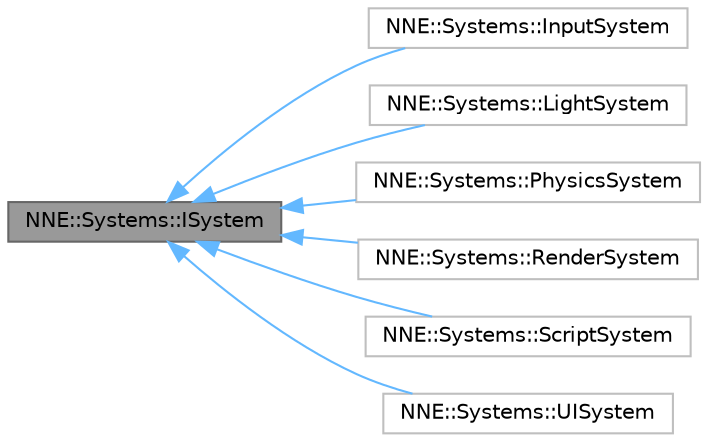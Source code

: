 digraph "NNE::Systems::ISystem"
{
 // LATEX_PDF_SIZE
  bgcolor="transparent";
  edge [fontname=Helvetica,fontsize=10,labelfontname=Helvetica,labelfontsize=10];
  node [fontname=Helvetica,fontsize=10,shape=box,height=0.2,width=0.4];
  rankdir="LR";
  Node1 [id="Node000001",label="NNE::Systems::ISystem",height=0.2,width=0.4,color="gray40", fillcolor="grey60", style="filled", fontcolor="black",tooltip=" "];
  Node1 -> Node2 [id="edge1_Node000001_Node000002",dir="back",color="steelblue1",style="solid",tooltip=" "];
  Node2 [id="Node000002",label="NNE::Systems::InputSystem",height=0.2,width=0.4,color="grey75", fillcolor="white", style="filled",URL="$class_n_n_e_1_1_systems_1_1_input_system.html",tooltip=" "];
  Node1 -> Node3 [id="edge2_Node000001_Node000003",dir="back",color="steelblue1",style="solid",tooltip=" "];
  Node3 [id="Node000003",label="NNE::Systems::LightSystem",height=0.2,width=0.4,color="grey75", fillcolor="white", style="filled",URL="$class_n_n_e_1_1_systems_1_1_light_system.html",tooltip=" "];
  Node1 -> Node4 [id="edge3_Node000001_Node000004",dir="back",color="steelblue1",style="solid",tooltip=" "];
  Node4 [id="Node000004",label="NNE::Systems::PhysicsSystem",height=0.2,width=0.4,color="grey75", fillcolor="white", style="filled",URL="$class_n_n_e_1_1_systems_1_1_physics_system.html",tooltip=" "];
  Node1 -> Node5 [id="edge4_Node000001_Node000005",dir="back",color="steelblue1",style="solid",tooltip=" "];
  Node5 [id="Node000005",label="NNE::Systems::RenderSystem",height=0.2,width=0.4,color="grey75", fillcolor="white", style="filled",URL="$class_n_n_e_1_1_systems_1_1_render_system.html",tooltip=" "];
  Node1 -> Node6 [id="edge5_Node000001_Node000006",dir="back",color="steelblue1",style="solid",tooltip=" "];
  Node6 [id="Node000006",label="NNE::Systems::ScriptSystem",height=0.2,width=0.4,color="grey75", fillcolor="white", style="filled",URL="$class_n_n_e_1_1_systems_1_1_script_system.html",tooltip=" "];
  Node1 -> Node7 [id="edge6_Node000001_Node000007",dir="back",color="steelblue1",style="solid",tooltip=" "];
  Node7 [id="Node000007",label="NNE::Systems::UISystem",height=0.2,width=0.4,color="grey75", fillcolor="white", style="filled",URL="$class_n_n_e_1_1_systems_1_1_u_i_system.html",tooltip=" "];
}
